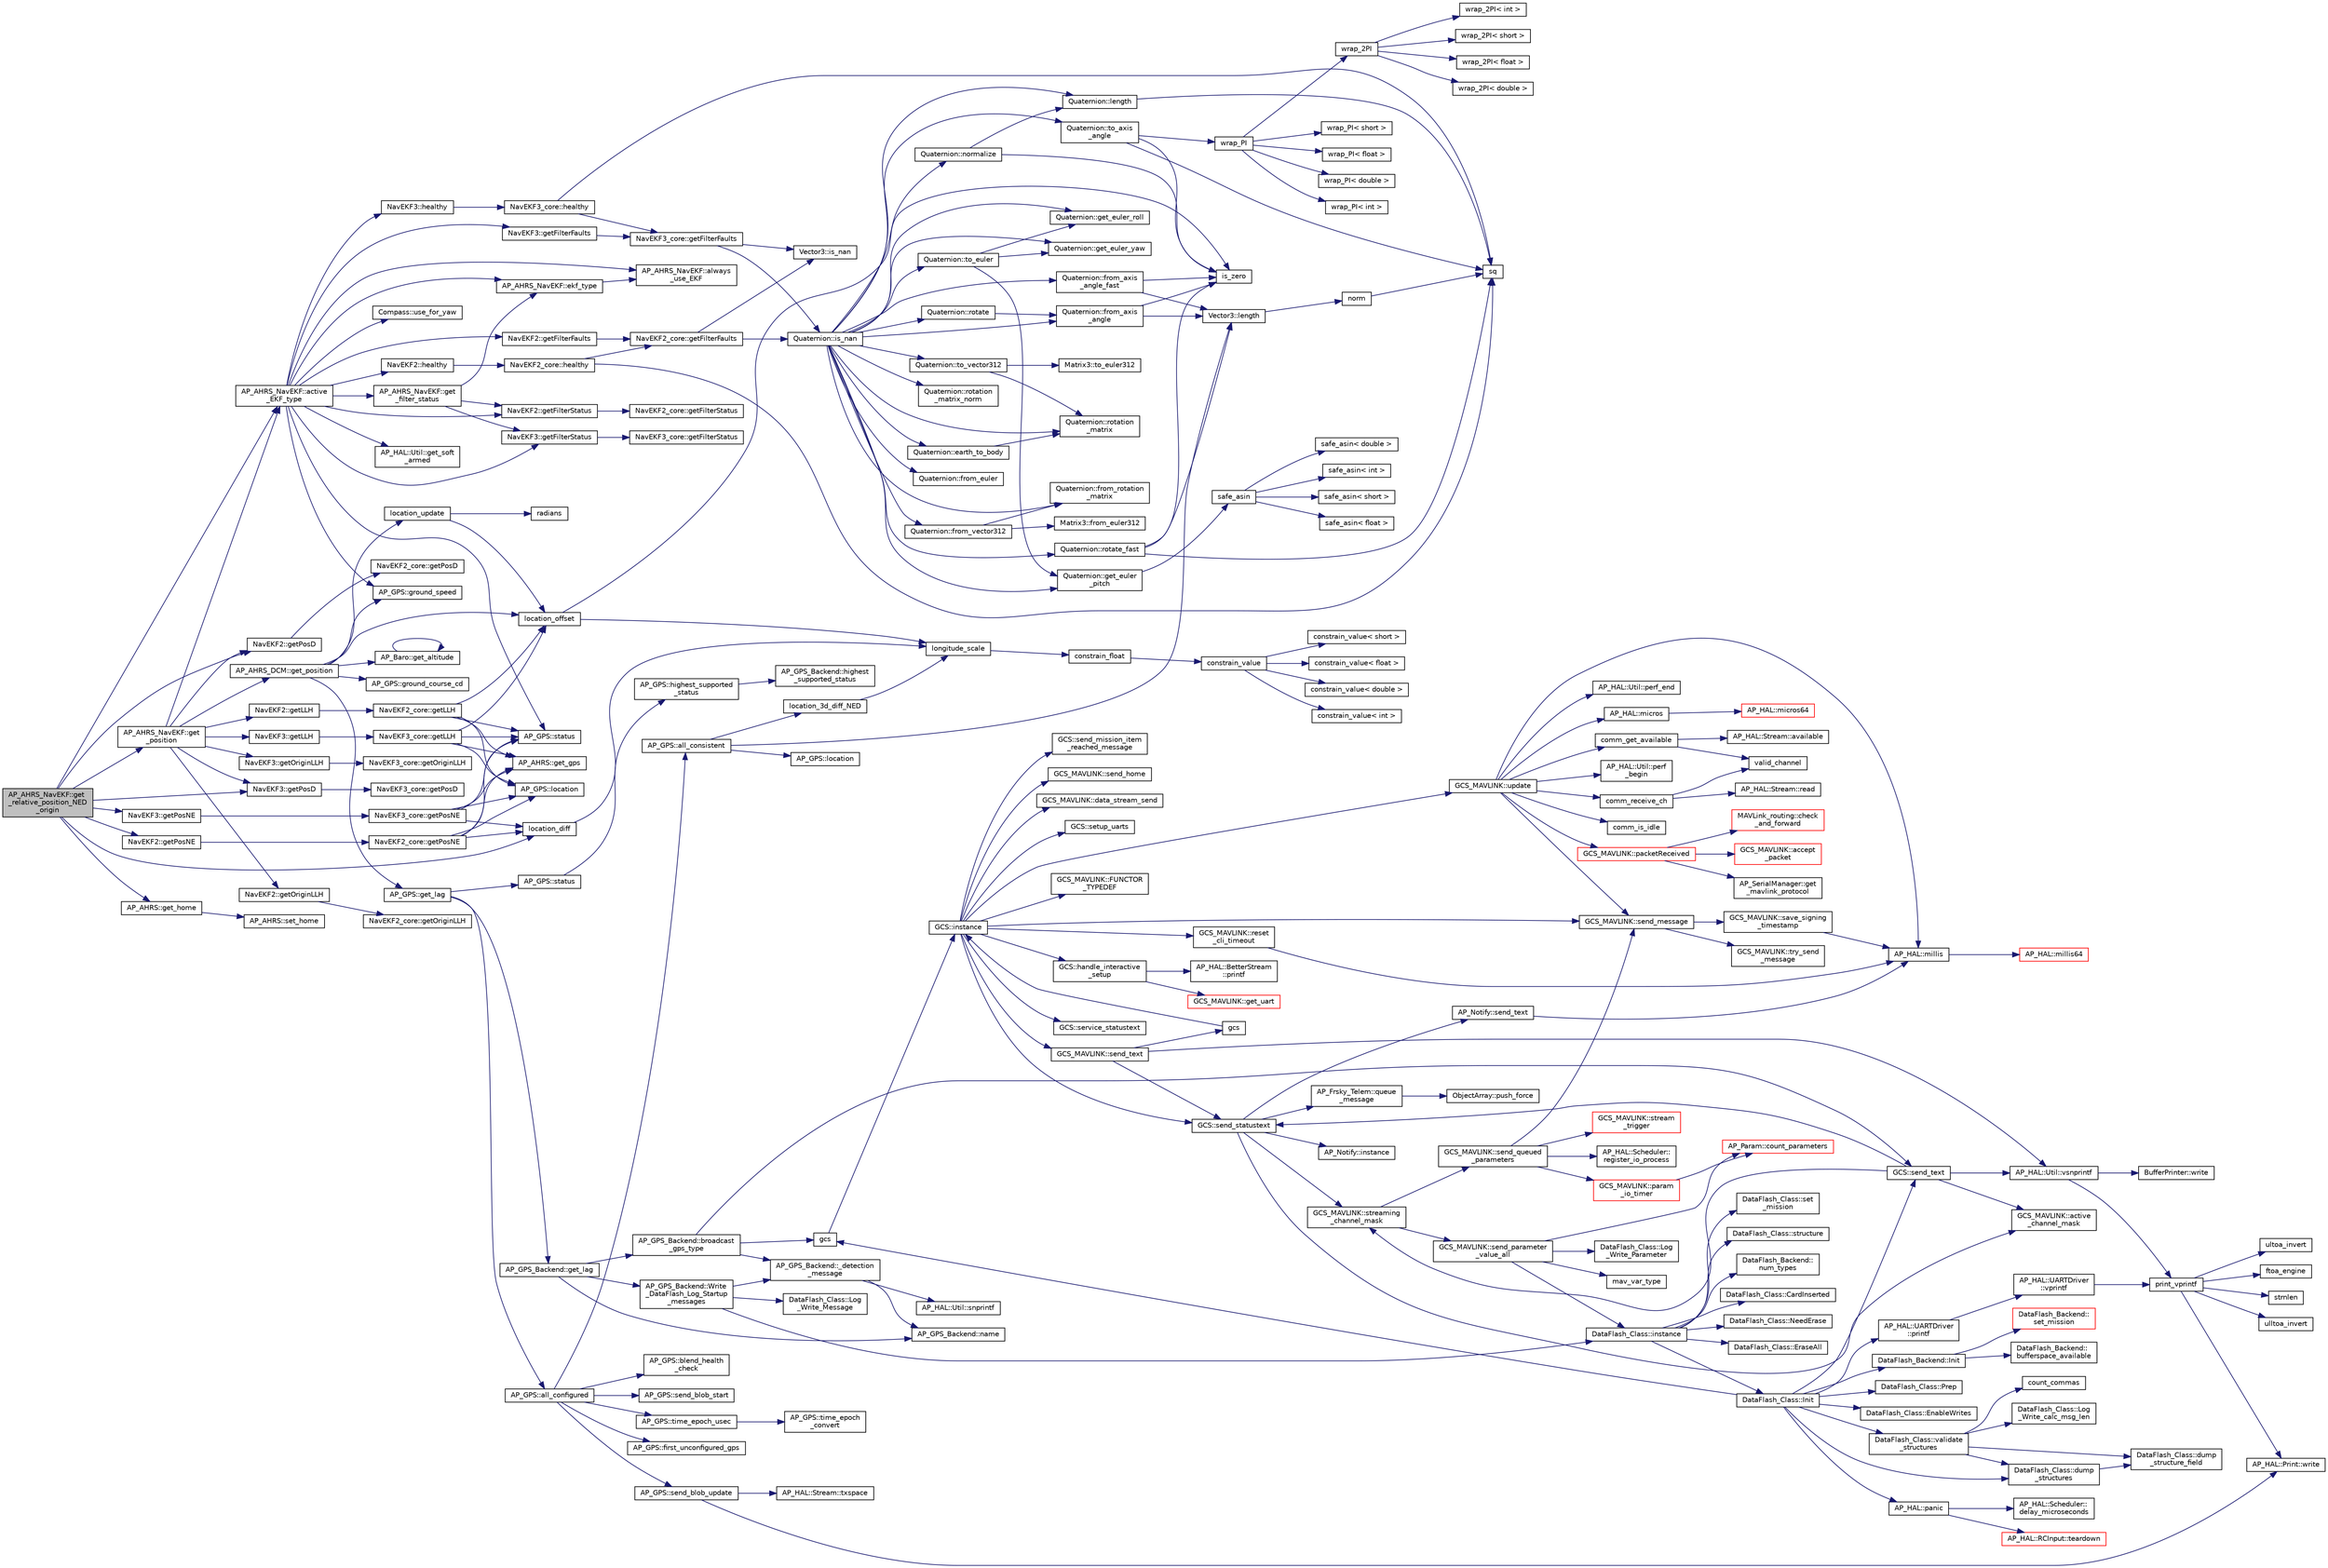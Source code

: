digraph "AP_AHRS_NavEKF::get_relative_position_NED_origin"
{
 // INTERACTIVE_SVG=YES
  edge [fontname="Helvetica",fontsize="10",labelfontname="Helvetica",labelfontsize="10"];
  node [fontname="Helvetica",fontsize="10",shape=record];
  rankdir="LR";
  Node1 [label="AP_AHRS_NavEKF::get\l_relative_position_NED\l_origin",height=0.2,width=0.4,color="black", fillcolor="grey75", style="filled", fontcolor="black"];
  Node1 -> Node2 [color="midnightblue",fontsize="10",style="solid",fontname="Helvetica"];
  Node2 [label="AP_AHRS_NavEKF::active\l_EKF_type",height=0.2,width=0.4,color="black", fillcolor="white", style="filled",URL="$classAP__AHRS__NavEKF.html#ac849e412241650c1161a3fec6c1fa822"];
  Node2 -> Node3 [color="midnightblue",fontsize="10",style="solid",fontname="Helvetica"];
  Node3 [label="AP_AHRS_NavEKF::ekf_type",height=0.2,width=0.4,color="black", fillcolor="white", style="filled",URL="$classAP__AHRS__NavEKF.html#a2421598bfc909c228709f99347a5fcea"];
  Node3 -> Node4 [color="midnightblue",fontsize="10",style="solid",fontname="Helvetica"];
  Node4 [label="AP_AHRS_NavEKF::always\l_use_EKF",height=0.2,width=0.4,color="black", fillcolor="white", style="filled",URL="$classAP__AHRS__NavEKF.html#a9af775a381a41ff78ac75a06ba7b1a05"];
  Node2 -> Node4 [color="midnightblue",fontsize="10",style="solid",fontname="Helvetica"];
  Node2 -> Node5 [color="midnightblue",fontsize="10",style="solid",fontname="Helvetica"];
  Node5 [label="NavEKF2::getFilterFaults",height=0.2,width=0.4,color="black", fillcolor="white", style="filled",URL="$classNavEKF2.html#a5487438f423c678c7c380afec90bd110"];
  Node5 -> Node6 [color="midnightblue",fontsize="10",style="solid",fontname="Helvetica"];
  Node6 [label="NavEKF2_core::getFilterFaults",height=0.2,width=0.4,color="black", fillcolor="white", style="filled",URL="$classNavEKF2__core.html#a279e8116bbf537d4c1bb9e82370898a1"];
  Node6 -> Node7 [color="midnightblue",fontsize="10",style="solid",fontname="Helvetica"];
  Node7 [label="Quaternion::is_nan",height=0.2,width=0.4,color="black", fillcolor="white", style="filled",URL="$classQuaternion.html#aa3036ce97bb5a7394a2d65edecd8f1ab"];
  Node7 -> Node8 [color="midnightblue",fontsize="10",style="solid",fontname="Helvetica"];
  Node8 [label="Quaternion::rotation\l_matrix",height=0.2,width=0.4,color="black", fillcolor="white", style="filled",URL="$classQuaternion.html#afb7132c9c69a984a40be950a17effeaa"];
  Node7 -> Node9 [color="midnightblue",fontsize="10",style="solid",fontname="Helvetica"];
  Node9 [label="Quaternion::rotation\l_matrix_norm",height=0.2,width=0.4,color="black", fillcolor="white", style="filled",URL="$classQuaternion.html#a6eb039e1550ddd16c5a7c8ebb3554683"];
  Node7 -> Node10 [color="midnightblue",fontsize="10",style="solid",fontname="Helvetica"];
  Node10 [label="Quaternion::from_rotation\l_matrix",height=0.2,width=0.4,color="black", fillcolor="white", style="filled",URL="$classQuaternion.html#a5ee01ee833114be6181887d0dcfb33b1"];
  Node7 -> Node11 [color="midnightblue",fontsize="10",style="solid",fontname="Helvetica"];
  Node11 [label="Quaternion::earth_to_body",height=0.2,width=0.4,color="black", fillcolor="white", style="filled",URL="$classQuaternion.html#a20c1310cb43b19ab1fdcbde038d1e508"];
  Node11 -> Node8 [color="midnightblue",fontsize="10",style="solid",fontname="Helvetica"];
  Node7 -> Node12 [color="midnightblue",fontsize="10",style="solid",fontname="Helvetica"];
  Node12 [label="Quaternion::from_euler",height=0.2,width=0.4,color="black", fillcolor="white", style="filled",URL="$classQuaternion.html#aff2d2d3d1c5937523df8357deae4eeab"];
  Node7 -> Node13 [color="midnightblue",fontsize="10",style="solid",fontname="Helvetica"];
  Node13 [label="Quaternion::from_vector312",height=0.2,width=0.4,color="black", fillcolor="white", style="filled",URL="$classQuaternion.html#aeef32cfe233988d2b1b2f09e33263875"];
  Node13 -> Node14 [color="midnightblue",fontsize="10",style="solid",fontname="Helvetica"];
  Node14 [label="Matrix3::from_euler312",height=0.2,width=0.4,color="black", fillcolor="white", style="filled",URL="$classMatrix3.html#ac40446799dccb00a1a0098decf876d7b"];
  Node13 -> Node10 [color="midnightblue",fontsize="10",style="solid",fontname="Helvetica"];
  Node7 -> Node15 [color="midnightblue",fontsize="10",style="solid",fontname="Helvetica"];
  Node15 [label="Quaternion::to_axis\l_angle",height=0.2,width=0.4,color="black", fillcolor="white", style="filled",URL="$classQuaternion.html#aa4262462e1c1217fd3bd97b6421dd318"];
  Node15 -> Node16 [color="midnightblue",fontsize="10",style="solid",fontname="Helvetica"];
  Node16 [label="sq",height=0.2,width=0.4,color="black", fillcolor="white", style="filled",URL="$AP__Math_8h.html#a0375e3d67fd3911cacee5c3e1408c0f2"];
  Node15 -> Node17 [color="midnightblue",fontsize="10",style="solid",fontname="Helvetica"];
  Node17 [label="is_zero",height=0.2,width=0.4,color="black", fillcolor="white", style="filled",URL="$AP__Math_8h.html#a2a12cce483e9b870da70d30406d82c60"];
  Node15 -> Node18 [color="midnightblue",fontsize="10",style="solid",fontname="Helvetica"];
  Node18 [label="wrap_PI",height=0.2,width=0.4,color="black", fillcolor="white", style="filled",URL="$AP__Math_8cpp.html#a21d0562d7b23dd9f04bc30a3611cc577"];
  Node18 -> Node19 [color="midnightblue",fontsize="10",style="solid",fontname="Helvetica"];
  Node19 [label="wrap_2PI",height=0.2,width=0.4,color="black", fillcolor="white", style="filled",URL="$AP__Math_8cpp.html#aa66b7eae8d7e99247c6a2b3d2b5c7b8d"];
  Node19 -> Node20 [color="midnightblue",fontsize="10",style="solid",fontname="Helvetica"];
  Node20 [label="wrap_2PI\< int \>",height=0.2,width=0.4,color="black", fillcolor="white", style="filled",URL="$AP__Math_8cpp.html#a50a4ded454375642e1944882b01a1ae5"];
  Node19 -> Node21 [color="midnightblue",fontsize="10",style="solid",fontname="Helvetica"];
  Node21 [label="wrap_2PI\< short \>",height=0.2,width=0.4,color="black", fillcolor="white", style="filled",URL="$AP__Math_8cpp.html#aaf8ce7d4f9e3837bdbd5aac6545b4000"];
  Node19 -> Node22 [color="midnightblue",fontsize="10",style="solid",fontname="Helvetica"];
  Node22 [label="wrap_2PI\< float \>",height=0.2,width=0.4,color="black", fillcolor="white", style="filled",URL="$AP__Math_8cpp.html#a7182302503c136742396e3057b680dc7"];
  Node19 -> Node23 [color="midnightblue",fontsize="10",style="solid",fontname="Helvetica"];
  Node23 [label="wrap_2PI\< double \>",height=0.2,width=0.4,color="black", fillcolor="white", style="filled",URL="$AP__Math_8cpp.html#a0b4be48e39c65e97084146b9f1d22c00"];
  Node18 -> Node24 [color="midnightblue",fontsize="10",style="solid",fontname="Helvetica"];
  Node24 [label="wrap_PI\< int \>",height=0.2,width=0.4,color="black", fillcolor="white", style="filled",URL="$AP__Math_8cpp.html#a044023fcfa899d449f5a219ca7596ca4"];
  Node18 -> Node25 [color="midnightblue",fontsize="10",style="solid",fontname="Helvetica"];
  Node25 [label="wrap_PI\< short \>",height=0.2,width=0.4,color="black", fillcolor="white", style="filled",URL="$AP__Math_8cpp.html#ad0041912c2965b653fa9cf6854e47bc8"];
  Node18 -> Node26 [color="midnightblue",fontsize="10",style="solid",fontname="Helvetica"];
  Node26 [label="wrap_PI\< float \>",height=0.2,width=0.4,color="black", fillcolor="white", style="filled",URL="$AP__Math_8cpp.html#a789e7d40c173a1fab6560d1b61609952"];
  Node18 -> Node27 [color="midnightblue",fontsize="10",style="solid",fontname="Helvetica"];
  Node27 [label="wrap_PI\< double \>",height=0.2,width=0.4,color="black", fillcolor="white", style="filled",URL="$AP__Math_8cpp.html#a66b3a8191d62a34f4d673d5c62d8d1cf"];
  Node7 -> Node28 [color="midnightblue",fontsize="10",style="solid",fontname="Helvetica"];
  Node28 [label="Quaternion::from_axis\l_angle",height=0.2,width=0.4,color="black", fillcolor="white", style="filled",URL="$classQuaternion.html#a6c21fe33378aa16a33cba869ba4af5dc"];
  Node28 -> Node29 [color="midnightblue",fontsize="10",style="solid",fontname="Helvetica"];
  Node29 [label="Vector3::length",height=0.2,width=0.4,color="black", fillcolor="white", style="filled",URL="$classVector3.html#ac1fd5514e368a1e1c2d13f71eda18345"];
  Node29 -> Node30 [color="midnightblue",fontsize="10",style="solid",fontname="Helvetica"];
  Node30 [label="norm",height=0.2,width=0.4,color="black", fillcolor="white", style="filled",URL="$AP__Math_8h.html#adc76d4a5e5c9ae8cb7ab17b55c40d636"];
  Node30 -> Node16 [color="midnightblue",fontsize="10",style="solid",fontname="Helvetica"];
  Node28 -> Node17 [color="midnightblue",fontsize="10",style="solid",fontname="Helvetica"];
  Node7 -> Node31 [color="midnightblue",fontsize="10",style="solid",fontname="Helvetica"];
  Node31 [label="Quaternion::rotate",height=0.2,width=0.4,color="black", fillcolor="white", style="filled",URL="$classQuaternion.html#aad078c52b4d7e9221963199f0dd075df"];
  Node31 -> Node28 [color="midnightblue",fontsize="10",style="solid",fontname="Helvetica"];
  Node7 -> Node32 [color="midnightblue",fontsize="10",style="solid",fontname="Helvetica"];
  Node32 [label="Quaternion::from_axis\l_angle_fast",height=0.2,width=0.4,color="black", fillcolor="white", style="filled",URL="$classQuaternion.html#ade8a1797e25cc72e0b0520e075f9fb44"];
  Node32 -> Node29 [color="midnightblue",fontsize="10",style="solid",fontname="Helvetica"];
  Node32 -> Node17 [color="midnightblue",fontsize="10",style="solid",fontname="Helvetica"];
  Node7 -> Node33 [color="midnightblue",fontsize="10",style="solid",fontname="Helvetica"];
  Node33 [label="Quaternion::rotate_fast",height=0.2,width=0.4,color="black", fillcolor="white", style="filled",URL="$classQuaternion.html#a9ec53ab1613347e4ab60db39fd917e3e"];
  Node33 -> Node29 [color="midnightblue",fontsize="10",style="solid",fontname="Helvetica"];
  Node33 -> Node17 [color="midnightblue",fontsize="10",style="solid",fontname="Helvetica"];
  Node33 -> Node16 [color="midnightblue",fontsize="10",style="solid",fontname="Helvetica"];
  Node7 -> Node34 [color="midnightblue",fontsize="10",style="solid",fontname="Helvetica"];
  Node34 [label="Quaternion::get_euler_roll",height=0.2,width=0.4,color="black", fillcolor="white", style="filled",URL="$classQuaternion.html#a9ae6c42349ddc744022a4a1cf7868eb0"];
  Node7 -> Node35 [color="midnightblue",fontsize="10",style="solid",fontname="Helvetica"];
  Node35 [label="Quaternion::get_euler\l_pitch",height=0.2,width=0.4,color="black", fillcolor="white", style="filled",URL="$classQuaternion.html#a0bfe50c332309932cd833b83f6524e5f"];
  Node35 -> Node36 [color="midnightblue",fontsize="10",style="solid",fontname="Helvetica"];
  Node36 [label="safe_asin",height=0.2,width=0.4,color="black", fillcolor="white", style="filled",URL="$AP__Math_8cpp.html#a3370ada2588e54722319d65e00d8545c"];
  Node36 -> Node37 [color="midnightblue",fontsize="10",style="solid",fontname="Helvetica"];
  Node37 [label="safe_asin\< int \>",height=0.2,width=0.4,color="black", fillcolor="white", style="filled",URL="$AP__Math_8cpp.html#acde8e5813f30717986b84509948bf530"];
  Node36 -> Node38 [color="midnightblue",fontsize="10",style="solid",fontname="Helvetica"];
  Node38 [label="safe_asin\< short \>",height=0.2,width=0.4,color="black", fillcolor="white", style="filled",URL="$AP__Math_8cpp.html#a6baeda4985886aba9f6d5d5008ac2b10"];
  Node36 -> Node39 [color="midnightblue",fontsize="10",style="solid",fontname="Helvetica"];
  Node39 [label="safe_asin\< float \>",height=0.2,width=0.4,color="black", fillcolor="white", style="filled",URL="$AP__Math_8cpp.html#a48612e903b0ef12fa5653056a6d5b3f7"];
  Node36 -> Node40 [color="midnightblue",fontsize="10",style="solid",fontname="Helvetica"];
  Node40 [label="safe_asin\< double \>",height=0.2,width=0.4,color="black", fillcolor="white", style="filled",URL="$AP__Math_8cpp.html#a9f2aae5b5adb09329c1a64b433d148dd"];
  Node7 -> Node41 [color="midnightblue",fontsize="10",style="solid",fontname="Helvetica"];
  Node41 [label="Quaternion::get_euler_yaw",height=0.2,width=0.4,color="black", fillcolor="white", style="filled",URL="$classQuaternion.html#a35c2a1030832728574363ed8655da625"];
  Node7 -> Node42 [color="midnightblue",fontsize="10",style="solid",fontname="Helvetica"];
  Node42 [label="Quaternion::to_euler",height=0.2,width=0.4,color="black", fillcolor="white", style="filled",URL="$classQuaternion.html#ab3049efa36b211699ca03ea53970f0fd"];
  Node42 -> Node34 [color="midnightblue",fontsize="10",style="solid",fontname="Helvetica"];
  Node42 -> Node35 [color="midnightblue",fontsize="10",style="solid",fontname="Helvetica"];
  Node42 -> Node41 [color="midnightblue",fontsize="10",style="solid",fontname="Helvetica"];
  Node7 -> Node43 [color="midnightblue",fontsize="10",style="solid",fontname="Helvetica"];
  Node43 [label="Quaternion::to_vector312",height=0.2,width=0.4,color="black", fillcolor="white", style="filled",URL="$classQuaternion.html#a00c34e96c45fd01df6d7fa63900ad420"];
  Node43 -> Node8 [color="midnightblue",fontsize="10",style="solid",fontname="Helvetica"];
  Node43 -> Node44 [color="midnightblue",fontsize="10",style="solid",fontname="Helvetica"];
  Node44 [label="Matrix3::to_euler312",height=0.2,width=0.4,color="black", fillcolor="white", style="filled",URL="$classMatrix3.html#abd9cba5416890b2470e3e0f44c314c2a"];
  Node7 -> Node45 [color="midnightblue",fontsize="10",style="solid",fontname="Helvetica"];
  Node45 [label="Quaternion::length",height=0.2,width=0.4,color="black", fillcolor="white", style="filled",URL="$classQuaternion.html#a6f5e82dd828c59392a3133d6d5877f39"];
  Node45 -> Node16 [color="midnightblue",fontsize="10",style="solid",fontname="Helvetica"];
  Node7 -> Node46 [color="midnightblue",fontsize="10",style="solid",fontname="Helvetica"];
  Node46 [label="Quaternion::normalize",height=0.2,width=0.4,color="black", fillcolor="white", style="filled",URL="$classQuaternion.html#a48e6bafb249c895ed25f29dc9170e11e"];
  Node46 -> Node45 [color="midnightblue",fontsize="10",style="solid",fontname="Helvetica"];
  Node46 -> Node17 [color="midnightblue",fontsize="10",style="solid",fontname="Helvetica"];
  Node6 -> Node47 [color="midnightblue",fontsize="10",style="solid",fontname="Helvetica"];
  Node47 [label="Vector3::is_nan",height=0.2,width=0.4,color="black", fillcolor="white", style="filled",URL="$classVector3.html#a076ee3d40e645623b54650cca5ae6df7"];
  Node2 -> Node48 [color="midnightblue",fontsize="10",style="solid",fontname="Helvetica"];
  Node48 [label="NavEKF2::healthy",height=0.2,width=0.4,color="black", fillcolor="white", style="filled",URL="$classNavEKF2.html#a5c1568f765f303138e9caa8441034bb5"];
  Node48 -> Node49 [color="midnightblue",fontsize="10",style="solid",fontname="Helvetica"];
  Node49 [label="NavEKF2_core::healthy",height=0.2,width=0.4,color="black", fillcolor="white", style="filled",URL="$classNavEKF2__core.html#a8d067b6e795bb3781dbed07d35bf21cc"];
  Node49 -> Node6 [color="midnightblue",fontsize="10",style="solid",fontname="Helvetica"];
  Node49 -> Node16 [color="midnightblue",fontsize="10",style="solid",fontname="Helvetica"];
  Node2 -> Node50 [color="midnightblue",fontsize="10",style="solid",fontname="Helvetica"];
  Node50 [label="NavEKF3::getFilterFaults",height=0.2,width=0.4,color="black", fillcolor="white", style="filled",URL="$classNavEKF3.html#ad2466a8eea8f7b300e82f619a92991ec"];
  Node50 -> Node51 [color="midnightblue",fontsize="10",style="solid",fontname="Helvetica"];
  Node51 [label="NavEKF3_core::getFilterFaults",height=0.2,width=0.4,color="black", fillcolor="white", style="filled",URL="$classNavEKF3__core.html#af15e01e75ed73bba80d2a7ea3c657d78"];
  Node51 -> Node7 [color="midnightblue",fontsize="10",style="solid",fontname="Helvetica"];
  Node51 -> Node47 [color="midnightblue",fontsize="10",style="solid",fontname="Helvetica"];
  Node2 -> Node52 [color="midnightblue",fontsize="10",style="solid",fontname="Helvetica"];
  Node52 [label="NavEKF3::healthy",height=0.2,width=0.4,color="black", fillcolor="white", style="filled",URL="$classNavEKF3.html#ae9e97719ab375aefed4ef75d9c79e95c"];
  Node52 -> Node53 [color="midnightblue",fontsize="10",style="solid",fontname="Helvetica"];
  Node53 [label="NavEKF3_core::healthy",height=0.2,width=0.4,color="black", fillcolor="white", style="filled",URL="$classNavEKF3__core.html#a92795bcfec55e7c1e206741b990ddf19"];
  Node53 -> Node51 [color="midnightblue",fontsize="10",style="solid",fontname="Helvetica"];
  Node53 -> Node16 [color="midnightblue",fontsize="10",style="solid",fontname="Helvetica"];
  Node2 -> Node54 [color="midnightblue",fontsize="10",style="solid",fontname="Helvetica"];
  Node54 [label="AP_HAL::Util::get_soft\l_armed",height=0.2,width=0.4,color="black", fillcolor="white", style="filled",URL="$classAP__HAL_1_1Util.html#a973ee89f8eee7af3a4d2a3eb700cbf3c"];
  Node2 -> Node55 [color="midnightblue",fontsize="10",style="solid",fontname="Helvetica"];
  Node55 [label="NavEKF2::getFilterStatus",height=0.2,width=0.4,color="black", fillcolor="white", style="filled",URL="$classNavEKF2.html#a6610c805914973387b9f6d50546ad9f9"];
  Node55 -> Node56 [color="midnightblue",fontsize="10",style="solid",fontname="Helvetica"];
  Node56 [label="NavEKF2_core::getFilterStatus",height=0.2,width=0.4,color="black", fillcolor="white", style="filled",URL="$classNavEKF2__core.html#ad4f2ea16a720f6c68299e37ccfb95b3b"];
  Node2 -> Node57 [color="midnightblue",fontsize="10",style="solid",fontname="Helvetica"];
  Node57 [label="NavEKF3::getFilterStatus",height=0.2,width=0.4,color="black", fillcolor="white", style="filled",URL="$classNavEKF3.html#ac19838ae04bfbd54df0d748aa7938fac"];
  Node57 -> Node58 [color="midnightblue",fontsize="10",style="solid",fontname="Helvetica"];
  Node58 [label="NavEKF3_core::getFilterStatus",height=0.2,width=0.4,color="black", fillcolor="white", style="filled",URL="$classNavEKF3__core.html#a1fe7232615a791a704b22c40eb651f31"];
  Node2 -> Node59 [color="midnightblue",fontsize="10",style="solid",fontname="Helvetica"];
  Node59 [label="AP_AHRS_NavEKF::get\l_filter_status",height=0.2,width=0.4,color="black", fillcolor="white", style="filled",URL="$classAP__AHRS__NavEKF.html#a0d4f9485f699fb106ce321d0cf50b16c"];
  Node59 -> Node3 [color="midnightblue",fontsize="10",style="solid",fontname="Helvetica"];
  Node59 -> Node55 [color="midnightblue",fontsize="10",style="solid",fontname="Helvetica"];
  Node59 -> Node57 [color="midnightblue",fontsize="10",style="solid",fontname="Helvetica"];
  Node2 -> Node60 [color="midnightblue",fontsize="10",style="solid",fontname="Helvetica"];
  Node60 [label="AP_GPS::status",height=0.2,width=0.4,color="black", fillcolor="white", style="filled",URL="$classAP__GPS.html#a9093c8cf1d5a78ccd8677229bb314d37",tooltip="Query GPS status. "];
  Node2 -> Node61 [color="midnightblue",fontsize="10",style="solid",fontname="Helvetica"];
  Node61 [label="Compass::use_for_yaw",height=0.2,width=0.4,color="black", fillcolor="white", style="filled",URL="$classCompass.html#a97437729a583cd900e4dd1d6d84a4a0e",tooltip="return true if the compass should be used for yaw calculations "];
  Node2 -> Node62 [color="midnightblue",fontsize="10",style="solid",fontname="Helvetica"];
  Node62 [label="AP_GPS::ground_speed",height=0.2,width=0.4,color="black", fillcolor="white", style="filled",URL="$classAP__GPS.html#a426041563da447ec6e9cde1926a88fdb"];
  Node1 -> Node63 [color="midnightblue",fontsize="10",style="solid",fontname="Helvetica"];
  Node63 [label="NavEKF2::getPosNE",height=0.2,width=0.4,color="black", fillcolor="white", style="filled",URL="$classNavEKF2.html#a16682c6a2edc6c3cfa02f9eef5be9781"];
  Node63 -> Node64 [color="midnightblue",fontsize="10",style="solid",fontname="Helvetica"];
  Node64 [label="NavEKF2_core::getPosNE",height=0.2,width=0.4,color="black", fillcolor="white", style="filled",URL="$classNavEKF2__core.html#a9f9ff585b49f6f6a812d74ca5f1e0eca"];
  Node64 -> Node65 [color="midnightblue",fontsize="10",style="solid",fontname="Helvetica"];
  Node65 [label="AP_AHRS::get_gps",height=0.2,width=0.4,color="black", fillcolor="white", style="filled",URL="$classAP__AHRS.html#a3316284b2bf12b8db1b4a39539799efc"];
  Node64 -> Node60 [color="midnightblue",fontsize="10",style="solid",fontname="Helvetica"];
  Node64 -> Node66 [color="midnightblue",fontsize="10",style="solid",fontname="Helvetica"];
  Node66 [label="AP_GPS::location",height=0.2,width=0.4,color="black", fillcolor="white", style="filled",URL="$classAP__GPS.html#a2ca8a9bad47faad1baeb09e124979022"];
  Node64 -> Node67 [color="midnightblue",fontsize="10",style="solid",fontname="Helvetica"];
  Node67 [label="location_diff",height=0.2,width=0.4,color="black", fillcolor="white", style="filled",URL="$location_8cpp.html#a527b26472ed6f2e0c141e109a0722a0a"];
  Node67 -> Node68 [color="midnightblue",fontsize="10",style="solid",fontname="Helvetica"];
  Node68 [label="longitude_scale",height=0.2,width=0.4,color="black", fillcolor="white", style="filled",URL="$location_8cpp.html#ad2368c582f3e0c135e2a74772f4db61a"];
  Node68 -> Node69 [color="midnightblue",fontsize="10",style="solid",fontname="Helvetica"];
  Node69 [label="constrain_float",height=0.2,width=0.4,color="black", fillcolor="white", style="filled",URL="$AP__Math_8h.html#ad525609d9dba6ffa556a0fbf08a3f9b4"];
  Node69 -> Node70 [color="midnightblue",fontsize="10",style="solid",fontname="Helvetica"];
  Node70 [label="constrain_value",height=0.2,width=0.4,color="black", fillcolor="white", style="filled",URL="$AP__Math_8h.html#a20e8f8671c282c69c1954652b6d61585"];
  Node70 -> Node71 [color="midnightblue",fontsize="10",style="solid",fontname="Helvetica"];
  Node71 [label="constrain_value\< int \>",height=0.2,width=0.4,color="black", fillcolor="white", style="filled",URL="$AP__Math_8cpp.html#a37e8e901754cb9c8e53a8e3030c82c50"];
  Node70 -> Node72 [color="midnightblue",fontsize="10",style="solid",fontname="Helvetica"];
  Node72 [label="constrain_value\< short \>",height=0.2,width=0.4,color="black", fillcolor="white", style="filled",URL="$AP__Math_8cpp.html#afdbe107ec1987d318a6347816fbf2b89"];
  Node70 -> Node73 [color="midnightblue",fontsize="10",style="solid",fontname="Helvetica"];
  Node73 [label="constrain_value\< float \>",height=0.2,width=0.4,color="black", fillcolor="white", style="filled",URL="$AP__Math_8cpp.html#ae6c621670c214da687de21d4e3a92587"];
  Node70 -> Node74 [color="midnightblue",fontsize="10",style="solid",fontname="Helvetica"];
  Node74 [label="constrain_value\< double \>",height=0.2,width=0.4,color="black", fillcolor="white", style="filled",URL="$AP__Math_8cpp.html#afe3990b00e9abc43fa97dfaf8e32f5c4"];
  Node1 -> Node75 [color="midnightblue",fontsize="10",style="solid",fontname="Helvetica"];
  Node75 [label="NavEKF2::getPosD",height=0.2,width=0.4,color="black", fillcolor="white", style="filled",URL="$classNavEKF2.html#ad90285ebc4c7ca7867be55a6514b0bfa"];
  Node75 -> Node76 [color="midnightblue",fontsize="10",style="solid",fontname="Helvetica"];
  Node76 [label="NavEKF2_core::getPosD",height=0.2,width=0.4,color="black", fillcolor="white", style="filled",URL="$classNavEKF2__core.html#a69199067ef9a443df2bb4e8f5a9bc03d"];
  Node1 -> Node77 [color="midnightblue",fontsize="10",style="solid",fontname="Helvetica"];
  Node77 [label="NavEKF3::getPosNE",height=0.2,width=0.4,color="black", fillcolor="white", style="filled",URL="$classNavEKF3.html#a77e032eb6ff162f84d326f5a083b3a21"];
  Node77 -> Node78 [color="midnightblue",fontsize="10",style="solid",fontname="Helvetica"];
  Node78 [label="NavEKF3_core::getPosNE",height=0.2,width=0.4,color="black", fillcolor="white", style="filled",URL="$classNavEKF3__core.html#ad3ba341208840aecf7db6d789c543d1b"];
  Node78 -> Node65 [color="midnightblue",fontsize="10",style="solid",fontname="Helvetica"];
  Node78 -> Node60 [color="midnightblue",fontsize="10",style="solid",fontname="Helvetica"];
  Node78 -> Node66 [color="midnightblue",fontsize="10",style="solid",fontname="Helvetica"];
  Node78 -> Node67 [color="midnightblue",fontsize="10",style="solid",fontname="Helvetica"];
  Node1 -> Node79 [color="midnightblue",fontsize="10",style="solid",fontname="Helvetica"];
  Node79 [label="NavEKF3::getPosD",height=0.2,width=0.4,color="black", fillcolor="white", style="filled",URL="$classNavEKF3.html#a7a1cbc96735534f3baf1e68218156076"];
  Node79 -> Node80 [color="midnightblue",fontsize="10",style="solid",fontname="Helvetica"];
  Node80 [label="NavEKF3_core::getPosD",height=0.2,width=0.4,color="black", fillcolor="white", style="filled",URL="$classNavEKF3__core.html#a6c9d4cd0c744a753d8caaaf63b13a9f0"];
  Node1 -> Node81 [color="midnightblue",fontsize="10",style="solid",fontname="Helvetica"];
  Node81 [label="AP_AHRS_NavEKF::get\l_position",height=0.2,width=0.4,color="black", fillcolor="white", style="filled",URL="$classAP__AHRS__NavEKF.html#a5b5c5de012442fd1c6c2f66b5148d313"];
  Node81 -> Node2 [color="midnightblue",fontsize="10",style="solid",fontname="Helvetica"];
  Node81 -> Node82 [color="midnightblue",fontsize="10",style="solid",fontname="Helvetica"];
  Node82 [label="AP_AHRS_DCM::get_position",height=0.2,width=0.4,color="black", fillcolor="white", style="filled",URL="$classAP__AHRS__DCM.html#a43e3b61c13ecdfd2b3b3a2b33c359993"];
  Node82 -> Node83 [color="midnightblue",fontsize="10",style="solid",fontname="Helvetica"];
  Node83 [label="AP_Baro::get_altitude",height=0.2,width=0.4,color="black", fillcolor="white", style="filled",URL="$classAP__Baro.html#a984b4dbc11e276e832467253590da933"];
  Node83 -> Node83 [color="midnightblue",fontsize="10",style="solid",fontname="Helvetica"];
  Node82 -> Node84 [color="midnightblue",fontsize="10",style="solid",fontname="Helvetica"];
  Node84 [label="location_offset",height=0.2,width=0.4,color="black", fillcolor="white", style="filled",URL="$location_8cpp.html#a717b438a67f0b41665feec9009ba1bd4"];
  Node84 -> Node17 [color="midnightblue",fontsize="10",style="solid",fontname="Helvetica"];
  Node84 -> Node68 [color="midnightblue",fontsize="10",style="solid",fontname="Helvetica"];
  Node82 -> Node85 [color="midnightblue",fontsize="10",style="solid",fontname="Helvetica"];
  Node85 [label="AP_GPS::get_lag",height=0.2,width=0.4,color="black", fillcolor="white", style="filled",URL="$classAP__GPS.html#a4a682466e84404be8ca6f66816fd56a5"];
  Node85 -> Node86 [color="midnightblue",fontsize="10",style="solid",fontname="Helvetica"];
  Node86 [label="AP_GPS::all_configured",height=0.2,width=0.4,color="black", fillcolor="white", style="filled",URL="$classAP__GPS.html#a29bd1717eb9dc2709ccc0f2523de8667"];
  Node86 -> Node87 [color="midnightblue",fontsize="10",style="solid",fontname="Helvetica"];
  Node87 [label="AP_GPS::first_unconfigured_gps",height=0.2,width=0.4,color="black", fillcolor="white", style="filled",URL="$classAP__GPS.html#ad8c5ffb04f757eb0e37bd2acfddb65aa"];
  Node86 -> Node88 [color="midnightblue",fontsize="10",style="solid",fontname="Helvetica"];
  Node88 [label="AP_GPS::all_consistent",height=0.2,width=0.4,color="black", fillcolor="white", style="filled",URL="$classAP__GPS.html#a1c9e324f3547c4e70110f3a42e935a75"];
  Node88 -> Node89 [color="midnightblue",fontsize="10",style="solid",fontname="Helvetica"];
  Node89 [label="location_3d_diff_NED",height=0.2,width=0.4,color="black", fillcolor="white", style="filled",URL="$location_8cpp.html#adaeb0d35eed5ffc0345805be9de5d33f"];
  Node89 -> Node68 [color="midnightblue",fontsize="10",style="solid",fontname="Helvetica"];
  Node88 -> Node90 [color="midnightblue",fontsize="10",style="solid",fontname="Helvetica"];
  Node90 [label="AP_GPS::location",height=0.2,width=0.4,color="black", fillcolor="white", style="filled",URL="$classAP__GPS.html#a98307dafca6849d38b983258a0ab361c"];
  Node88 -> Node29 [color="midnightblue",fontsize="10",style="solid",fontname="Helvetica"];
  Node86 -> Node91 [color="midnightblue",fontsize="10",style="solid",fontname="Helvetica"];
  Node91 [label="AP_GPS::blend_health\l_check",height=0.2,width=0.4,color="black", fillcolor="white", style="filled",URL="$classAP__GPS.html#aba662afc486d71df443feed1a7280575"];
  Node86 -> Node92 [color="midnightblue",fontsize="10",style="solid",fontname="Helvetica"];
  Node92 [label="AP_GPS::send_blob_start",height=0.2,width=0.4,color="black", fillcolor="white", style="filled",URL="$classAP__GPS.html#a90b25b2edbb127b22e597a56f2a01e42"];
  Node86 -> Node93 [color="midnightblue",fontsize="10",style="solid",fontname="Helvetica"];
  Node93 [label="AP_GPS::send_blob_update",height=0.2,width=0.4,color="black", fillcolor="white", style="filled",URL="$classAP__GPS.html#ad4512e4952aa41566d6afb110e0fd6a1"];
  Node93 -> Node94 [color="midnightblue",fontsize="10",style="solid",fontname="Helvetica"];
  Node94 [label="AP_HAL::Stream::txspace",height=0.2,width=0.4,color="black", fillcolor="white", style="filled",URL="$classAP__HAL_1_1Stream.html#a1768308e013072eb91ecf0ccdc171da6"];
  Node93 -> Node95 [color="midnightblue",fontsize="10",style="solid",fontname="Helvetica"];
  Node95 [label="AP_HAL::Print::write",height=0.2,width=0.4,color="black", fillcolor="white", style="filled",URL="$classAP__HAL_1_1Print.html#acc65391952a43334f8f5c9bef341f501"];
  Node86 -> Node96 [color="midnightblue",fontsize="10",style="solid",fontname="Helvetica"];
  Node96 [label="AP_GPS::time_epoch_usec",height=0.2,width=0.4,color="black", fillcolor="white", style="filled",URL="$classAP__GPS.html#a81a1b6ae8db7efd1ff53607387955f64"];
  Node96 -> Node97 [color="midnightblue",fontsize="10",style="solid",fontname="Helvetica"];
  Node97 [label="AP_GPS::time_epoch\l_convert",height=0.2,width=0.4,color="black", fillcolor="white", style="filled",URL="$classAP__GPS.html#a1f8530ce124421726e3544893cd05561"];
  Node85 -> Node98 [color="midnightblue",fontsize="10",style="solid",fontname="Helvetica"];
  Node98 [label="AP_GPS::status",height=0.2,width=0.4,color="black", fillcolor="white", style="filled",URL="$classAP__GPS.html#ae306f6cf545ee9f1f61cc38301ef76ca"];
  Node98 -> Node99 [color="midnightblue",fontsize="10",style="solid",fontname="Helvetica"];
  Node99 [label="AP_GPS::highest_supported\l_status",height=0.2,width=0.4,color="black", fillcolor="white", style="filled",URL="$classAP__GPS.html#a28239e96e836d57525366b6529b76a51"];
  Node99 -> Node100 [color="midnightblue",fontsize="10",style="solid",fontname="Helvetica"];
  Node100 [label="AP_GPS_Backend::highest\l_supported_status",height=0.2,width=0.4,color="black", fillcolor="white", style="filled",URL="$classAP__GPS__Backend.html#a8c5b16c4ac289e283effa184eb9df9c8"];
  Node85 -> Node101 [color="midnightblue",fontsize="10",style="solid",fontname="Helvetica"];
  Node101 [label="AP_GPS_Backend::get_lag",height=0.2,width=0.4,color="black", fillcolor="white", style="filled",URL="$classAP__GPS__Backend.html#aef958d85d2717afc7b1e3af3eaf19291"];
  Node101 -> Node102 [color="midnightblue",fontsize="10",style="solid",fontname="Helvetica"];
  Node102 [label="AP_GPS_Backend::name",height=0.2,width=0.4,color="black", fillcolor="white", style="filled",URL="$classAP__GPS__Backend.html#ae0bb190b2b441f456544d0adc128052d"];
  Node101 -> Node103 [color="midnightblue",fontsize="10",style="solid",fontname="Helvetica"];
  Node103 [label="AP_GPS_Backend::broadcast\l_gps_type",height=0.2,width=0.4,color="black", fillcolor="white", style="filled",URL="$classAP__GPS__Backend.html#ae08cc0de134fdba86c629c09dc5c8790"];
  Node103 -> Node104 [color="midnightblue",fontsize="10",style="solid",fontname="Helvetica"];
  Node104 [label="AP_GPS_Backend::_detection\l_message",height=0.2,width=0.4,color="black", fillcolor="white", style="filled",URL="$classAP__GPS__Backend.html#a2ccc37f294f98c1217979383a3507370"];
  Node104 -> Node105 [color="midnightblue",fontsize="10",style="solid",fontname="Helvetica"];
  Node105 [label="AP_HAL::Util::snprintf",height=0.2,width=0.4,color="black", fillcolor="white", style="filled",URL="$classAP__HAL_1_1Util.html#adead79890b223f40eaf092fda231c2f2"];
  Node104 -> Node102 [color="midnightblue",fontsize="10",style="solid",fontname="Helvetica"];
  Node103 -> Node106 [color="midnightblue",fontsize="10",style="solid",fontname="Helvetica"];
  Node106 [label="gcs",height=0.2,width=0.4,color="black", fillcolor="white", style="filled",URL="$GCS_8h.html#a1d3cc361b864ddf64a44c12ab3bd044e"];
  Node106 -> Node107 [color="midnightblue",fontsize="10",style="solid",fontname="Helvetica"];
  Node107 [label="GCS::instance",height=0.2,width=0.4,color="black", fillcolor="white", style="filled",URL="$classGCS.html#ae4cc34bdfabd2de4587d3553e6b4582d"];
  Node107 -> Node108 [color="midnightblue",fontsize="10",style="solid",fontname="Helvetica"];
  Node108 [label="GCS_MAVLINK::send_text",height=0.2,width=0.4,color="black", fillcolor="white", style="filled",URL="$structGCS__MAVLINK.html#a4a140f70e82bd456931afdfe045d610b"];
  Node108 -> Node109 [color="midnightblue",fontsize="10",style="solid",fontname="Helvetica"];
  Node109 [label="AP_HAL::Util::vsnprintf",height=0.2,width=0.4,color="black", fillcolor="white", style="filled",URL="$classAP__HAL_1_1Util.html#ac57ef0a9815cd597ad5cab5d6c31c6c8"];
  Node109 -> Node110 [color="midnightblue",fontsize="10",style="solid",fontname="Helvetica"];
  Node110 [label="print_vprintf",height=0.2,width=0.4,color="black", fillcolor="white", style="filled",URL="$print__vprintf_8cpp.html#a1534eaeab54696df96975b56d9f49212"];
  Node110 -> Node95 [color="midnightblue",fontsize="10",style="solid",fontname="Helvetica"];
  Node110 -> Node111 [color="midnightblue",fontsize="10",style="solid",fontname="Helvetica"];
  Node111 [label="ftoa_engine",height=0.2,width=0.4,color="black", fillcolor="white", style="filled",URL="$ftoa__engine_8cpp.html#a1c28234da8f20b43c85890d4bb452947"];
  Node110 -> Node112 [color="midnightblue",fontsize="10",style="solid",fontname="Helvetica"];
  Node112 [label="strnlen",height=0.2,width=0.4,color="black", fillcolor="white", style="filled",URL="$replace_8cpp.html#a880bcc7b85a09e6254691bebd5344b51"];
  Node110 -> Node113 [color="midnightblue",fontsize="10",style="solid",fontname="Helvetica"];
  Node113 [label="ulltoa_invert",height=0.2,width=0.4,color="black", fillcolor="white", style="filled",URL="$utoa__invert_8cpp.html#a34926f552460b47c414ec4d83b32815c"];
  Node110 -> Node114 [color="midnightblue",fontsize="10",style="solid",fontname="Helvetica"];
  Node114 [label="ultoa_invert",height=0.2,width=0.4,color="black", fillcolor="white", style="filled",URL="$utoa__invert_8cpp.html#a5d99bba8e697c1e11da489d88fca8559"];
  Node109 -> Node115 [color="midnightblue",fontsize="10",style="solid",fontname="Helvetica"];
  Node115 [label="BufferPrinter::write",height=0.2,width=0.4,color="black", fillcolor="white", style="filled",URL="$classBufferPrinter.html#a0b98d7f59a6591097d2011d68359b8a0"];
  Node108 -> Node116 [color="midnightblue",fontsize="10",style="solid",fontname="Helvetica"];
  Node116 [label="gcs",height=0.2,width=0.4,color="black", fillcolor="white", style="filled",URL="$GCS__Common_8cpp.html#a1d3cc361b864ddf64a44c12ab3bd044e"];
  Node116 -> Node107 [color="midnightblue",fontsize="10",style="solid",fontname="Helvetica"];
  Node108 -> Node117 [color="midnightblue",fontsize="10",style="solid",fontname="Helvetica"];
  Node117 [label="GCS::send_statustext",height=0.2,width=0.4,color="black", fillcolor="white", style="filled",URL="$classGCS.html#a313e604179053ea42415b1c9289f13cd"];
  Node117 -> Node118 [color="midnightblue",fontsize="10",style="solid",fontname="Helvetica"];
  Node118 [label="AP_Frsky_Telem::queue\l_message",height=0.2,width=0.4,color="black", fillcolor="white", style="filled",URL="$classAP__Frsky__Telem.html#aef21b9f33af863589feda48a23877380"];
  Node118 -> Node119 [color="midnightblue",fontsize="10",style="solid",fontname="Helvetica"];
  Node119 [label="ObjectArray::push_force",height=0.2,width=0.4,color="black", fillcolor="white", style="filled",URL="$classObjectArray.html#aec1630ad862991767b30ae80a71a26ea"];
  Node117 -> Node120 [color="midnightblue",fontsize="10",style="solid",fontname="Helvetica"];
  Node120 [label="GCS_MAVLINK::active\l_channel_mask",height=0.2,width=0.4,color="black", fillcolor="white", style="filled",URL="$structGCS__MAVLINK.html#acad5b4ab40c7b7486392f07193ce4190"];
  Node117 -> Node121 [color="midnightblue",fontsize="10",style="solid",fontname="Helvetica"];
  Node121 [label="GCS_MAVLINK::streaming\l_channel_mask",height=0.2,width=0.4,color="black", fillcolor="white", style="filled",URL="$structGCS__MAVLINK.html#af948c4a65f98679941885e2c7cc12ac5"];
  Node121 -> Node122 [color="midnightblue",fontsize="10",style="solid",fontname="Helvetica"];
  Node122 [label="GCS_MAVLINK::send_parameter\l_value_all",height=0.2,width=0.4,color="black", fillcolor="white", style="filled",URL="$structGCS__MAVLINK.html#a1b0f7429c8fb152e17cd5fc0ff0d9267"];
  Node122 -> Node123 [color="midnightblue",fontsize="10",style="solid",fontname="Helvetica"];
  Node123 [label="mav_var_type",height=0.2,width=0.4,color="black", fillcolor="white", style="filled",URL="$GCS__MAVLink_8cpp.html#a4952a82a239f8f856c59724eb66847a2"];
  Node122 -> Node124 [color="midnightblue",fontsize="10",style="solid",fontname="Helvetica"];
  Node124 [label="AP_Param::count_parameters",height=0.2,width=0.4,color="red", fillcolor="white", style="filled",URL="$classAP__Param.html#a0819a26c7b80edb7a245036d1303cc75"];
  Node122 -> Node125 [color="midnightblue",fontsize="10",style="solid",fontname="Helvetica"];
  Node125 [label="DataFlash_Class::instance",height=0.2,width=0.4,color="black", fillcolor="white", style="filled",URL="$classDataFlash__Class.html#af898b7f68e05b5d2a6eaf53d2c178983"];
  Node125 -> Node126 [color="midnightblue",fontsize="10",style="solid",fontname="Helvetica"];
  Node126 [label="DataFlash_Class::set\l_mission",height=0.2,width=0.4,color="black", fillcolor="white", style="filled",URL="$classDataFlash__Class.html#a95bf3cac993c1ee326acc6447e99d875"];
  Node125 -> Node127 [color="midnightblue",fontsize="10",style="solid",fontname="Helvetica"];
  Node127 [label="DataFlash_Class::Init",height=0.2,width=0.4,color="black", fillcolor="white", style="filled",URL="$classDataFlash__Class.html#aabebe7ff9db07e2890274fceaa81b063"];
  Node127 -> Node106 [color="midnightblue",fontsize="10",style="solid",fontname="Helvetica"];
  Node127 -> Node128 [color="midnightblue",fontsize="10",style="solid",fontname="Helvetica"];
  Node128 [label="GCS::send_text",height=0.2,width=0.4,color="black", fillcolor="white", style="filled",URL="$classGCS.html#a9866f3484283db744409e40719cef765"];
  Node128 -> Node109 [color="midnightblue",fontsize="10",style="solid",fontname="Helvetica"];
  Node128 -> Node117 [color="midnightblue",fontsize="10",style="solid",fontname="Helvetica"];
  Node128 -> Node120 [color="midnightblue",fontsize="10",style="solid",fontname="Helvetica"];
  Node128 -> Node121 [color="midnightblue",fontsize="10",style="solid",fontname="Helvetica"];
  Node127 -> Node129 [color="midnightblue",fontsize="10",style="solid",fontname="Helvetica"];
  Node129 [label="DataFlash_Class::validate\l_structures",height=0.2,width=0.4,color="black", fillcolor="white", style="filled",URL="$classDataFlash__Class.html#a7193ed9ff821c5c537bc8d68c8b53cbc"];
  Node129 -> Node130 [color="midnightblue",fontsize="10",style="solid",fontname="Helvetica"];
  Node130 [label="count_commas",height=0.2,width=0.4,color="black", fillcolor="white", style="filled",URL="$DataFlash_8cpp.html#a6c29cfdd6f10b5426f57e67da4d1263a",tooltip="return the number of commas present in string "];
  Node129 -> Node131 [color="midnightblue",fontsize="10",style="solid",fontname="Helvetica"];
  Node131 [label="DataFlash_Class::Log\l_Write_calc_msg_len",height=0.2,width=0.4,color="black", fillcolor="white", style="filled",URL="$classDataFlash__Class.html#a474e87959e63149998c6e28e4f723f1b"];
  Node129 -> Node132 [color="midnightblue",fontsize="10",style="solid",fontname="Helvetica"];
  Node132 [label="DataFlash_Class::dump\l_structure_field",height=0.2,width=0.4,color="black", fillcolor="white", style="filled",URL="$classDataFlash__Class.html#a90ed3e76e30196abd83824a4cddb465f",tooltip="pretty-print field information from a log structure "];
  Node129 -> Node133 [color="midnightblue",fontsize="10",style="solid",fontname="Helvetica"];
  Node133 [label="DataFlash_Class::dump\l_structures",height=0.2,width=0.4,color="black", fillcolor="white", style="filled",URL="$classDataFlash__Class.html#a4e8559ffac5b33cfd3e4a39b78d2ff50"];
  Node133 -> Node132 [color="midnightblue",fontsize="10",style="solid",fontname="Helvetica"];
  Node127 -> Node133 [color="midnightblue",fontsize="10",style="solid",fontname="Helvetica"];
  Node127 -> Node134 [color="midnightblue",fontsize="10",style="solid",fontname="Helvetica"];
  Node134 [label="AP_HAL::panic",height=0.2,width=0.4,color="black", fillcolor="white", style="filled",URL="$namespaceAP__HAL.html#a71832f03d849a0c088f04fc98d3c8143"];
  Node134 -> Node135 [color="midnightblue",fontsize="10",style="solid",fontname="Helvetica"];
  Node135 [label="AP_HAL::RCInput::teardown",height=0.2,width=0.4,color="red", fillcolor="white", style="filled",URL="$classAP__HAL_1_1RCInput.html#a2bea13d38f2b9ae8bf5193a3a69f0a31"];
  Node134 -> Node136 [color="midnightblue",fontsize="10",style="solid",fontname="Helvetica"];
  Node136 [label="AP_HAL::Scheduler::\ldelay_microseconds",height=0.2,width=0.4,color="black", fillcolor="white", style="filled",URL="$classAP__HAL_1_1Scheduler.html#a78c4f1b1f192ac1c99544b6cc8f099b0"];
  Node127 -> Node137 [color="midnightblue",fontsize="10",style="solid",fontname="Helvetica"];
  Node137 [label="AP_HAL::UARTDriver\l::printf",height=0.2,width=0.4,color="black", fillcolor="white", style="filled",URL="$classAP__HAL_1_1UARTDriver.html#a6ceedc792594e59fc7d80b39a435f027"];
  Node137 -> Node138 [color="midnightblue",fontsize="10",style="solid",fontname="Helvetica"];
  Node138 [label="AP_HAL::UARTDriver\l::vprintf",height=0.2,width=0.4,color="black", fillcolor="white", style="filled",URL="$classAP__HAL_1_1UARTDriver.html#aa8abfb6d6641299472c29ac1edde559f"];
  Node138 -> Node110 [color="midnightblue",fontsize="10",style="solid",fontname="Helvetica"];
  Node127 -> Node139 [color="midnightblue",fontsize="10",style="solid",fontname="Helvetica"];
  Node139 [label="DataFlash_Backend::Init",height=0.2,width=0.4,color="black", fillcolor="white", style="filled",URL="$classDataFlash__Backend.html#aff10c329f79c1bdaedbc6fdf4028c2a5"];
  Node139 -> Node140 [color="midnightblue",fontsize="10",style="solid",fontname="Helvetica"];
  Node140 [label="DataFlash_Backend::\lset_mission",height=0.2,width=0.4,color="red", fillcolor="white", style="filled",URL="$classDataFlash__Backend.html#a0d81b33bb8560bac27b7395e58045a76"];
  Node139 -> Node141 [color="midnightblue",fontsize="10",style="solid",fontname="Helvetica"];
  Node141 [label="DataFlash_Backend::\lbufferspace_available",height=0.2,width=0.4,color="black", fillcolor="white", style="filled",URL="$classDataFlash__Backend.html#a225465cb83db429757bbbf224796ed8f"];
  Node127 -> Node142 [color="midnightblue",fontsize="10",style="solid",fontname="Helvetica"];
  Node142 [label="DataFlash_Class::Prep",height=0.2,width=0.4,color="black", fillcolor="white", style="filled",URL="$classDataFlash__Class.html#a65077b33c55004bee38cd4a6ca6ae489"];
  Node127 -> Node143 [color="midnightblue",fontsize="10",style="solid",fontname="Helvetica"];
  Node143 [label="DataFlash_Class::EnableWrites",height=0.2,width=0.4,color="black", fillcolor="white", style="filled",URL="$classDataFlash__Class.html#ae85a3c49d2883b975376baaab5ab958f"];
  Node125 -> Node144 [color="midnightblue",fontsize="10",style="solid",fontname="Helvetica"];
  Node144 [label="DataFlash_Class::structure",height=0.2,width=0.4,color="black", fillcolor="white", style="filled",URL="$classDataFlash__Class.html#a7ac0e748bbc5c6e72645bb6245257600"];
  Node125 -> Node145 [color="midnightblue",fontsize="10",style="solid",fontname="Helvetica"];
  Node145 [label="DataFlash_Backend::\lnum_types",height=0.2,width=0.4,color="black", fillcolor="white", style="filled",URL="$classDataFlash__Backend.html#a33e7a1703d68bd91ac6782bb10b209f8"];
  Node125 -> Node146 [color="midnightblue",fontsize="10",style="solid",fontname="Helvetica"];
  Node146 [label="DataFlash_Class::CardInserted",height=0.2,width=0.4,color="black", fillcolor="white", style="filled",URL="$classDataFlash__Class.html#a1d18bc15f196f1deb794f9ebd4878da8"];
  Node125 -> Node147 [color="midnightblue",fontsize="10",style="solid",fontname="Helvetica"];
  Node147 [label="DataFlash_Class::NeedErase",height=0.2,width=0.4,color="black", fillcolor="white", style="filled",URL="$classDataFlash__Class.html#a803c6dd673a2eaac58eea2012e57ea17"];
  Node125 -> Node148 [color="midnightblue",fontsize="10",style="solid",fontname="Helvetica"];
  Node148 [label="DataFlash_Class::EraseAll",height=0.2,width=0.4,color="black", fillcolor="white", style="filled",URL="$classDataFlash__Class.html#a53a4a975a3813e9f58ddaaa3b5865a4a"];
  Node122 -> Node149 [color="midnightblue",fontsize="10",style="solid",fontname="Helvetica"];
  Node149 [label="DataFlash_Class::Log\l_Write_Parameter",height=0.2,width=0.4,color="black", fillcolor="white", style="filled",URL="$classDataFlash__Class.html#a488ee9ba241f827fcb979dbccfdab76d"];
  Node121 -> Node150 [color="midnightblue",fontsize="10",style="solid",fontname="Helvetica"];
  Node150 [label="GCS_MAVLINK::send_queued\l_parameters",height=0.2,width=0.4,color="black", fillcolor="white", style="filled",URL="$structGCS__MAVLINK.html#a44943b0751244617b9c32c9f0af6a059"];
  Node150 -> Node151 [color="midnightblue",fontsize="10",style="solid",fontname="Helvetica"];
  Node151 [label="AP_HAL::Scheduler::\lregister_io_process",height=0.2,width=0.4,color="black", fillcolor="white", style="filled",URL="$classAP__HAL_1_1Scheduler.html#a51a2227b617f47e9638d7feb6cfdaba4"];
  Node150 -> Node152 [color="midnightblue",fontsize="10",style="solid",fontname="Helvetica"];
  Node152 [label="GCS_MAVLINK::param\l_io_timer",height=0.2,width=0.4,color="red", fillcolor="white", style="filled",URL="$structGCS__MAVLINK.html#aa618589386d5c8d7fd3ff554a3d91600"];
  Node152 -> Node124 [color="midnightblue",fontsize="10",style="solid",fontname="Helvetica"];
  Node150 -> Node153 [color="midnightblue",fontsize="10",style="solid",fontname="Helvetica"];
  Node153 [label="GCS_MAVLINK::stream\l_trigger",height=0.2,width=0.4,color="red", fillcolor="white", style="filled",URL="$structGCS__MAVLINK.html#a651481da1e7defa4b9e88ad4a188421e"];
  Node150 -> Node154 [color="midnightblue",fontsize="10",style="solid",fontname="Helvetica"];
  Node154 [label="GCS_MAVLINK::send_message",height=0.2,width=0.4,color="black", fillcolor="white", style="filled",URL="$structGCS__MAVLINK.html#a4902306dab46ff02b2296f99eb1f1c9c"];
  Node154 -> Node155 [color="midnightblue",fontsize="10",style="solid",fontname="Helvetica"];
  Node155 [label="GCS_MAVLINK::save_signing\l_timestamp",height=0.2,width=0.4,color="black", fillcolor="white", style="filled",URL="$structGCS__MAVLINK.html#a557b471724d4f126458757e0c4f54e78"];
  Node155 -> Node156 [color="midnightblue",fontsize="10",style="solid",fontname="Helvetica"];
  Node156 [label="AP_HAL::millis",height=0.2,width=0.4,color="black", fillcolor="white", style="filled",URL="$namespaceAP__HAL.html#a77dffbb18891996280308e21316ec186"];
  Node156 -> Node157 [color="midnightblue",fontsize="10",style="solid",fontname="Helvetica"];
  Node157 [label="AP_HAL::millis64",height=0.2,width=0.4,color="red", fillcolor="white", style="filled",URL="$namespaceAP__HAL.html#a59336c5fceaf28a76d1df1581a87a25d"];
  Node154 -> Node158 [color="midnightblue",fontsize="10",style="solid",fontname="Helvetica"];
  Node158 [label="GCS_MAVLINK::try_send\l_message",height=0.2,width=0.4,color="black", fillcolor="white", style="filled",URL="$structGCS__MAVLINK.html#a0870d4c6246a091f33aec4d5293b38b0"];
  Node117 -> Node159 [color="midnightblue",fontsize="10",style="solid",fontname="Helvetica"];
  Node159 [label="AP_Notify::instance",height=0.2,width=0.4,color="black", fillcolor="white", style="filled",URL="$classAP__Notify.html#ac913e4fc6f8fa6a1e0a9b92b93fe7ab1"];
  Node117 -> Node160 [color="midnightblue",fontsize="10",style="solid",fontname="Helvetica"];
  Node160 [label="AP_Notify::send_text",height=0.2,width=0.4,color="black", fillcolor="white", style="filled",URL="$classAP__Notify.html#a0f38b9b4be211e200675dd048c81f500"];
  Node160 -> Node156 [color="midnightblue",fontsize="10",style="solid",fontname="Helvetica"];
  Node107 -> Node117 [color="midnightblue",fontsize="10",style="solid",fontname="Helvetica"];
  Node107 -> Node161 [color="midnightblue",fontsize="10",style="solid",fontname="Helvetica"];
  Node161 [label="GCS::service_statustext",height=0.2,width=0.4,color="black", fillcolor="white", style="filled",URL="$classGCS.html#a824e538eff6cbf7c9074840600fbf6ff"];
  Node107 -> Node162 [color="midnightblue",fontsize="10",style="solid",fontname="Helvetica"];
  Node162 [label="GCS_MAVLINK::reset\l_cli_timeout",height=0.2,width=0.4,color="black", fillcolor="white", style="filled",URL="$structGCS__MAVLINK.html#af5e92e687223f8a102363b90f325e612"];
  Node162 -> Node156 [color="midnightblue",fontsize="10",style="solid",fontname="Helvetica"];
  Node107 -> Node154 [color="midnightblue",fontsize="10",style="solid",fontname="Helvetica"];
  Node107 -> Node163 [color="midnightblue",fontsize="10",style="solid",fontname="Helvetica"];
  Node163 [label="GCS::send_mission_item\l_reached_message",height=0.2,width=0.4,color="black", fillcolor="white", style="filled",URL="$classGCS.html#ade82ad44b8dcea3f95ab08f4f8b59924"];
  Node107 -> Node164 [color="midnightblue",fontsize="10",style="solid",fontname="Helvetica"];
  Node164 [label="GCS_MAVLINK::send_home",height=0.2,width=0.4,color="black", fillcolor="white", style="filled",URL="$structGCS__MAVLINK.html#af4ede1a2a780e0e80dcfffab99593ab9"];
  Node107 -> Node165 [color="midnightblue",fontsize="10",style="solid",fontname="Helvetica"];
  Node165 [label="GCS_MAVLINK::data_stream_send",height=0.2,width=0.4,color="black", fillcolor="white", style="filled",URL="$structGCS__MAVLINK.html#a3b3d0c4e02d521c0fe0b2b923a57e58c"];
  Node107 -> Node166 [color="midnightblue",fontsize="10",style="solid",fontname="Helvetica"];
  Node166 [label="GCS_MAVLINK::update",height=0.2,width=0.4,color="black", fillcolor="white", style="filled",URL="$structGCS__MAVLINK.html#aafd0957768c4f81022b1f173c561b42d"];
  Node166 -> Node167 [color="midnightblue",fontsize="10",style="solid",fontname="Helvetica"];
  Node167 [label="AP_HAL::micros",height=0.2,width=0.4,color="black", fillcolor="white", style="filled",URL="$namespaceAP__HAL.html#a8293355e35887733b1fd151aef08a787"];
  Node167 -> Node168 [color="midnightblue",fontsize="10",style="solid",fontname="Helvetica"];
  Node168 [label="AP_HAL::micros64",height=0.2,width=0.4,color="red", fillcolor="white", style="filled",URL="$namespaceAP__HAL.html#a7aa0ce7625c9680e30ff4a99940907a5"];
  Node166 -> Node169 [color="midnightblue",fontsize="10",style="solid",fontname="Helvetica"];
  Node169 [label="AP_HAL::Util::perf\l_begin",height=0.2,width=0.4,color="black", fillcolor="white", style="filled",URL="$classAP__HAL_1_1Util.html#a8ee016bee7e471240be5a2c648015a1d"];
  Node166 -> Node170 [color="midnightblue",fontsize="10",style="solid",fontname="Helvetica"];
  Node170 [label="comm_get_available",height=0.2,width=0.4,color="black", fillcolor="white", style="filled",URL="$GCS__MAVLink_8cpp.html#a2817de906dc695cf406a4a43be1bc724"];
  Node170 -> Node171 [color="midnightblue",fontsize="10",style="solid",fontname="Helvetica"];
  Node171 [label="valid_channel",height=0.2,width=0.4,color="black", fillcolor="white", style="filled",URL="$GCS__MAVLink_8h.html#a17ee8d1ce05b7d160ccc6a78b92b774f"];
  Node170 -> Node172 [color="midnightblue",fontsize="10",style="solid",fontname="Helvetica"];
  Node172 [label="AP_HAL::Stream::available",height=0.2,width=0.4,color="black", fillcolor="white", style="filled",URL="$classAP__HAL_1_1Stream.html#ae6aa935b5bbd553a2654bfec4e14961e"];
  Node166 -> Node173 [color="midnightblue",fontsize="10",style="solid",fontname="Helvetica"];
  Node173 [label="comm_receive_ch",height=0.2,width=0.4,color="black", fillcolor="white", style="filled",URL="$GCS__MAVLink_8cpp.html#a34488d8c3ec2e467fd083707754001d3"];
  Node173 -> Node171 [color="midnightblue",fontsize="10",style="solid",fontname="Helvetica"];
  Node173 -> Node174 [color="midnightblue",fontsize="10",style="solid",fontname="Helvetica"];
  Node174 [label="AP_HAL::Stream::read",height=0.2,width=0.4,color="black", fillcolor="white", style="filled",URL="$classAP__HAL_1_1Stream.html#ae42ff362cc2a7e527c22f92a3740c2ac"];
  Node166 -> Node156 [color="midnightblue",fontsize="10",style="solid",fontname="Helvetica"];
  Node166 -> Node175 [color="midnightblue",fontsize="10",style="solid",fontname="Helvetica"];
  Node175 [label="comm_is_idle",height=0.2,width=0.4,color="black", fillcolor="white", style="filled",URL="$GCS__MAVLink_8cpp.html#aa3c44672adc3c408bd488d804acc94c2"];
  Node166 -> Node176 [color="midnightblue",fontsize="10",style="solid",fontname="Helvetica"];
  Node176 [label="GCS_MAVLINK::packetReceived",height=0.2,width=0.4,color="red", fillcolor="white", style="filled",URL="$structGCS__MAVLINK.html#aabf8eb6ddc5987a67d80ba3100531b25"];
  Node176 -> Node177 [color="midnightblue",fontsize="10",style="solid",fontname="Helvetica"];
  Node177 [label="AP_SerialManager::get\l_mavlink_protocol",height=0.2,width=0.4,color="black", fillcolor="white", style="filled",URL="$classAP__SerialManager.html#a775af9154a163d0c46cc74b13ee66844"];
  Node176 -> Node178 [color="midnightblue",fontsize="10",style="solid",fontname="Helvetica"];
  Node178 [label="MAVLink_routing::check\l_and_forward",height=0.2,width=0.4,color="red", fillcolor="white", style="filled",URL="$classMAVLink__routing.html#a474038c8ab695c57e23fb6fec4664947"];
  Node176 -> Node179 [color="midnightblue",fontsize="10",style="solid",fontname="Helvetica"];
  Node179 [label="GCS_MAVLINK::accept\l_packet",height=0.2,width=0.4,color="red", fillcolor="white", style="filled",URL="$structGCS__MAVLINK.html#a27b88d50d3cbc5fec10b1e756eed45ae"];
  Node166 -> Node180 [color="midnightblue",fontsize="10",style="solid",fontname="Helvetica"];
  Node180 [label="AP_HAL::Util::perf_end",height=0.2,width=0.4,color="black", fillcolor="white", style="filled",URL="$classAP__HAL_1_1Util.html#a831bf144a4d14d413bd1c98b96dc35cb"];
  Node166 -> Node154 [color="midnightblue",fontsize="10",style="solid",fontname="Helvetica"];
  Node107 -> Node181 [color="midnightblue",fontsize="10",style="solid",fontname="Helvetica"];
  Node181 [label="GCS::setup_uarts",height=0.2,width=0.4,color="black", fillcolor="white", style="filled",URL="$classGCS.html#ae4694e5ac566d470b25cb5eec2448981"];
  Node107 -> Node182 [color="midnightblue",fontsize="10",style="solid",fontname="Helvetica"];
  Node182 [label="GCS::handle_interactive\l_setup",height=0.2,width=0.4,color="black", fillcolor="white", style="filled",URL="$classGCS.html#a10621c01360582b25164e95accc28958"];
  Node182 -> Node183 [color="midnightblue",fontsize="10",style="solid",fontname="Helvetica"];
  Node183 [label="AP_HAL::BetterStream\l::printf",height=0.2,width=0.4,color="black", fillcolor="white", style="filled",URL="$classAP__HAL_1_1BetterStream.html#a1042d8b81aea5fb096d1b7431d7a9484"];
  Node182 -> Node184 [color="midnightblue",fontsize="10",style="solid",fontname="Helvetica"];
  Node184 [label="GCS_MAVLINK::get_uart",height=0.2,width=0.4,color="red", fillcolor="white", style="filled",URL="$structGCS__MAVLINK.html#a3f9b42c24244e69cae430155c4fe1255"];
  Node107 -> Node185 [color="midnightblue",fontsize="10",style="solid",fontname="Helvetica"];
  Node185 [label="GCS_MAVLINK::FUNCTOR\l_TYPEDEF",height=0.2,width=0.4,color="black", fillcolor="white", style="filled",URL="$structGCS__MAVLINK.html#aa612adc740470b943e852a6977c340f0"];
  Node103 -> Node128 [color="midnightblue",fontsize="10",style="solid",fontname="Helvetica"];
  Node101 -> Node186 [color="midnightblue",fontsize="10",style="solid",fontname="Helvetica"];
  Node186 [label="AP_GPS_Backend::Write\l_DataFlash_Log_Startup\l_messages",height=0.2,width=0.4,color="black", fillcolor="white", style="filled",URL="$classAP__GPS__Backend.html#a40451188361a2919d0061132e07af262"];
  Node186 -> Node104 [color="midnightblue",fontsize="10",style="solid",fontname="Helvetica"];
  Node186 -> Node125 [color="midnightblue",fontsize="10",style="solid",fontname="Helvetica"];
  Node186 -> Node187 [color="midnightblue",fontsize="10",style="solid",fontname="Helvetica"];
  Node187 [label="DataFlash_Class::Log\l_Write_Message",height=0.2,width=0.4,color="black", fillcolor="white", style="filled",URL="$classDataFlash__Class.html#a3d24105948a2709fa0585b1c53bb7dfe"];
  Node82 -> Node188 [color="midnightblue",fontsize="10",style="solid",fontname="Helvetica"];
  Node188 [label="location_update",height=0.2,width=0.4,color="black", fillcolor="white", style="filled",URL="$location_8cpp.html#ab0e06d28afb9d14043e1938af277396c"];
  Node188 -> Node189 [color="midnightblue",fontsize="10",style="solid",fontname="Helvetica"];
  Node189 [label="radians",height=0.2,width=0.4,color="black", fillcolor="white", style="filled",URL="$AP__Math_8h.html#a75b14352ec1c95a8276af9a0813cfdc3"];
  Node188 -> Node84 [color="midnightblue",fontsize="10",style="solid",fontname="Helvetica"];
  Node82 -> Node190 [color="midnightblue",fontsize="10",style="solid",fontname="Helvetica"];
  Node190 [label="AP_GPS::ground_course_cd",height=0.2,width=0.4,color="black", fillcolor="white", style="filled",URL="$classAP__GPS.html#a94caaa8676fecb6c0c4a8a58eea3b106"];
  Node82 -> Node62 [color="midnightblue",fontsize="10",style="solid",fontname="Helvetica"];
  Node81 -> Node191 [color="midnightblue",fontsize="10",style="solid",fontname="Helvetica"];
  Node191 [label="NavEKF2::getLLH",height=0.2,width=0.4,color="black", fillcolor="white", style="filled",URL="$classNavEKF2.html#a6d98fc3527f044a364e0387fb79609f5"];
  Node191 -> Node192 [color="midnightblue",fontsize="10",style="solid",fontname="Helvetica"];
  Node192 [label="NavEKF2_core::getLLH",height=0.2,width=0.4,color="black", fillcolor="white", style="filled",URL="$classNavEKF2__core.html#a4f494dec9c2f8273a769e664b9f50e86"];
  Node192 -> Node84 [color="midnightblue",fontsize="10",style="solid",fontname="Helvetica"];
  Node192 -> Node65 [color="midnightblue",fontsize="10",style="solid",fontname="Helvetica"];
  Node192 -> Node60 [color="midnightblue",fontsize="10",style="solid",fontname="Helvetica"];
  Node192 -> Node66 [color="midnightblue",fontsize="10",style="solid",fontname="Helvetica"];
  Node81 -> Node75 [color="midnightblue",fontsize="10",style="solid",fontname="Helvetica"];
  Node81 -> Node193 [color="midnightblue",fontsize="10",style="solid",fontname="Helvetica"];
  Node193 [label="NavEKF2::getOriginLLH",height=0.2,width=0.4,color="black", fillcolor="white", style="filled",URL="$classNavEKF2.html#a3ca4f95954622760541df4ee9bf1b12c"];
  Node193 -> Node194 [color="midnightblue",fontsize="10",style="solid",fontname="Helvetica"];
  Node194 [label="NavEKF2_core::getOriginLLH",height=0.2,width=0.4,color="black", fillcolor="white", style="filled",URL="$classNavEKF2__core.html#a0f070d9946f12e2dd0484ba395475f95"];
  Node81 -> Node195 [color="midnightblue",fontsize="10",style="solid",fontname="Helvetica"];
  Node195 [label="NavEKF3::getLLH",height=0.2,width=0.4,color="black", fillcolor="white", style="filled",URL="$classNavEKF3.html#ad2f2447dbf9f625d69254fa9cbd61f25"];
  Node195 -> Node196 [color="midnightblue",fontsize="10",style="solid",fontname="Helvetica"];
  Node196 [label="NavEKF3_core::getLLH",height=0.2,width=0.4,color="black", fillcolor="white", style="filled",URL="$classNavEKF3__core.html#add2e39bd7e32bcd87393a650a1e8ab8f"];
  Node196 -> Node84 [color="midnightblue",fontsize="10",style="solid",fontname="Helvetica"];
  Node196 -> Node65 [color="midnightblue",fontsize="10",style="solid",fontname="Helvetica"];
  Node196 -> Node60 [color="midnightblue",fontsize="10",style="solid",fontname="Helvetica"];
  Node196 -> Node66 [color="midnightblue",fontsize="10",style="solid",fontname="Helvetica"];
  Node81 -> Node79 [color="midnightblue",fontsize="10",style="solid",fontname="Helvetica"];
  Node81 -> Node197 [color="midnightblue",fontsize="10",style="solid",fontname="Helvetica"];
  Node197 [label="NavEKF3::getOriginLLH",height=0.2,width=0.4,color="black", fillcolor="white", style="filled",URL="$classNavEKF3.html#af8ef515efb2e3a0f23ffc105e3d52382"];
  Node197 -> Node198 [color="midnightblue",fontsize="10",style="solid",fontname="Helvetica"];
  Node198 [label="NavEKF3_core::getOriginLLH",height=0.2,width=0.4,color="black", fillcolor="white", style="filled",URL="$classNavEKF3__core.html#af7d59bec1dcc3663bf68de8eaf0b2856"];
  Node1 -> Node67 [color="midnightblue",fontsize="10",style="solid",fontname="Helvetica"];
  Node1 -> Node199 [color="midnightblue",fontsize="10",style="solid",fontname="Helvetica"];
  Node199 [label="AP_AHRS::get_home",height=0.2,width=0.4,color="black", fillcolor="white", style="filled",URL="$classAP__AHRS.html#aea45b16e6469a3b392b8bf52fb864732"];
  Node199 -> Node200 [color="midnightblue",fontsize="10",style="solid",fontname="Helvetica"];
  Node200 [label="AP_AHRS::set_home",height=0.2,width=0.4,color="black", fillcolor="white", style="filled",URL="$classAP__AHRS.html#a702b6313fff141dced78533a4d258ab0"];
}
